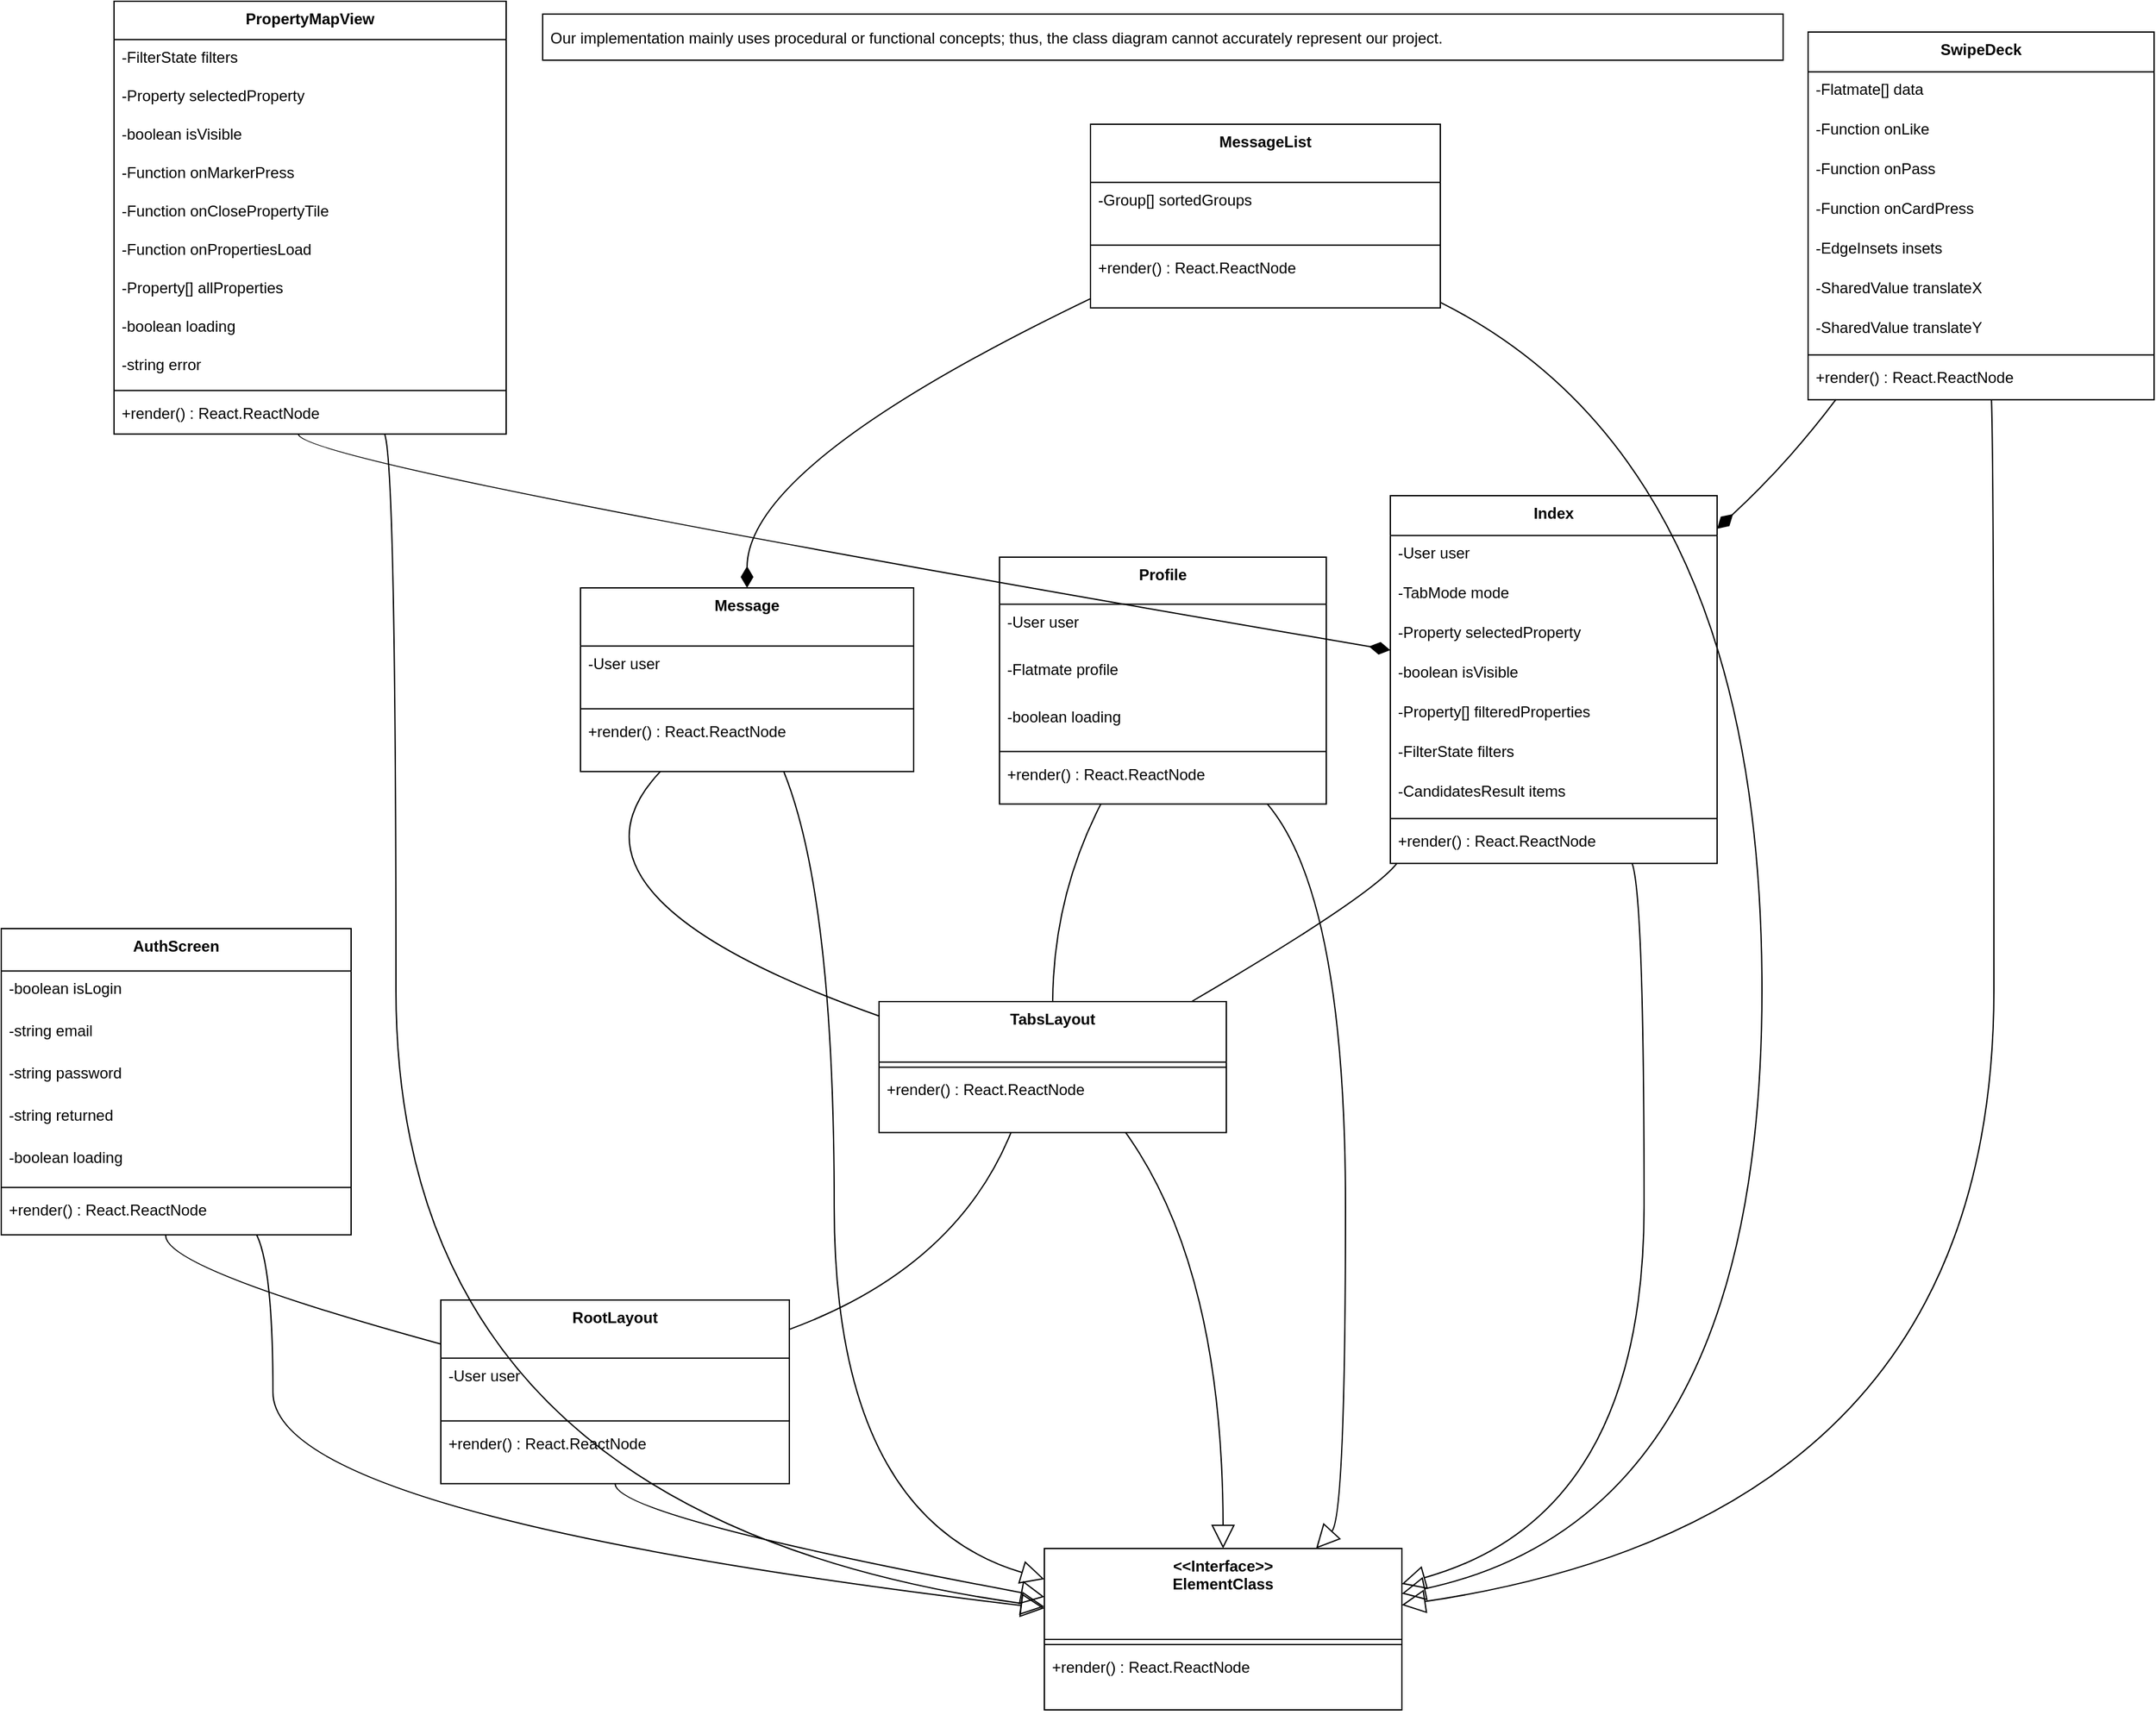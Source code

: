 <mxfile version="28.2.5">
  <diagram name="Page-1" id="6SAtKRDXdlH1zg8tXZxR">
    <mxGraphModel dx="3756" dy="2020" grid="1" gridSize="10" guides="1" tooltips="1" connect="1" arrows="1" fold="1" page="1" pageScale="1" pageWidth="1654" pageHeight="1169" math="0" shadow="0">
      <root>
        <mxCell id="0" />
        <mxCell id="1" parent="0" />
        <mxCell id="K9C097K4Sx4obXtzwOCM-1" value="&lt;&lt;Interface&gt;&gt;&#xa;ElementClass" style="swimlane;fontStyle=1;align=center;verticalAlign=top;childLayout=stackLayout;horizontal=1;startSize=71;horizontalStack=0;resizeParent=1;resizeParentMax=0;resizeLast=0;collapsible=0;marginBottom=0;" vertex="1" parent="1">
          <mxGeometry x="834" y="1228" width="279" height="126" as="geometry" />
        </mxCell>
        <mxCell id="K9C097K4Sx4obXtzwOCM-2" style="line;strokeWidth=1;fillColor=none;align=left;verticalAlign=middle;spacingTop=-1;spacingLeft=3;spacingRight=3;rotatable=0;labelPosition=right;points=[];portConstraint=eastwest;strokeColor=inherit;" vertex="1" parent="K9C097K4Sx4obXtzwOCM-1">
          <mxGeometry y="71" width="279" height="8" as="geometry" />
        </mxCell>
        <mxCell id="K9C097K4Sx4obXtzwOCM-3" value="+render() : React.ReactNode" style="text;strokeColor=none;fillColor=none;align=left;verticalAlign=top;spacingLeft=4;spacingRight=4;overflow=hidden;rotatable=0;points=[[0,0.5],[1,0.5]];portConstraint=eastwest;" vertex="1" parent="K9C097K4Sx4obXtzwOCM-1">
          <mxGeometry y="79" width="279" height="47" as="geometry" />
        </mxCell>
        <mxCell id="K9C097K4Sx4obXtzwOCM-4" value="RootLayout" style="swimlane;fontStyle=1;align=center;verticalAlign=top;childLayout=stackLayout;horizontal=1;startSize=45.333;horizontalStack=0;resizeParent=1;resizeParentMax=0;resizeLast=0;collapsible=0;marginBottom=0;" vertex="1" parent="1">
          <mxGeometry x="363" y="1034" width="272" height="143.333" as="geometry" />
        </mxCell>
        <mxCell id="K9C097K4Sx4obXtzwOCM-5" value="-User user" style="text;strokeColor=none;fillColor=none;align=left;verticalAlign=top;spacingLeft=4;spacingRight=4;overflow=hidden;rotatable=0;points=[[0,0.5],[1,0.5]];portConstraint=eastwest;" vertex="1" parent="K9C097K4Sx4obXtzwOCM-4">
          <mxGeometry y="45.333" width="272" height="45" as="geometry" />
        </mxCell>
        <mxCell id="K9C097K4Sx4obXtzwOCM-6" style="line;strokeWidth=1;fillColor=none;align=left;verticalAlign=middle;spacingTop=-1;spacingLeft=3;spacingRight=3;rotatable=0;labelPosition=right;points=[];portConstraint=eastwest;strokeColor=inherit;" vertex="1" parent="K9C097K4Sx4obXtzwOCM-4">
          <mxGeometry y="90.333" width="272" height="8" as="geometry" />
        </mxCell>
        <mxCell id="K9C097K4Sx4obXtzwOCM-7" value="+render() : React.ReactNode" style="text;strokeColor=none;fillColor=none;align=left;verticalAlign=top;spacingLeft=4;spacingRight=4;overflow=hidden;rotatable=0;points=[[0,0.5],[1,0.5]];portConstraint=eastwest;" vertex="1" parent="K9C097K4Sx4obXtzwOCM-4">
          <mxGeometry y="98.333" width="272" height="45" as="geometry" />
        </mxCell>
        <mxCell id="K9C097K4Sx4obXtzwOCM-8" value="AuthScreen" style="swimlane;fontStyle=1;align=center;verticalAlign=top;childLayout=stackLayout;horizontal=1;startSize=33.143;horizontalStack=0;resizeParent=1;resizeParentMax=0;resizeLast=0;collapsible=0;marginBottom=0;" vertex="1" parent="1">
          <mxGeometry x="20" y="744" width="273" height="239.143" as="geometry" />
        </mxCell>
        <mxCell id="K9C097K4Sx4obXtzwOCM-9" value="-boolean isLogin" style="text;strokeColor=none;fillColor=none;align=left;verticalAlign=top;spacingLeft=4;spacingRight=4;overflow=hidden;rotatable=0;points=[[0,0.5],[1,0.5]];portConstraint=eastwest;" vertex="1" parent="K9C097K4Sx4obXtzwOCM-8">
          <mxGeometry y="33.143" width="273" height="33" as="geometry" />
        </mxCell>
        <mxCell id="K9C097K4Sx4obXtzwOCM-10" value="-string email" style="text;strokeColor=none;fillColor=none;align=left;verticalAlign=top;spacingLeft=4;spacingRight=4;overflow=hidden;rotatable=0;points=[[0,0.5],[1,0.5]];portConstraint=eastwest;" vertex="1" parent="K9C097K4Sx4obXtzwOCM-8">
          <mxGeometry y="66.143" width="273" height="33" as="geometry" />
        </mxCell>
        <mxCell id="K9C097K4Sx4obXtzwOCM-11" value="-string password" style="text;strokeColor=none;fillColor=none;align=left;verticalAlign=top;spacingLeft=4;spacingRight=4;overflow=hidden;rotatable=0;points=[[0,0.5],[1,0.5]];portConstraint=eastwest;" vertex="1" parent="K9C097K4Sx4obXtzwOCM-8">
          <mxGeometry y="99.143" width="273" height="33" as="geometry" />
        </mxCell>
        <mxCell id="K9C097K4Sx4obXtzwOCM-12" value="-string returned" style="text;strokeColor=none;fillColor=none;align=left;verticalAlign=top;spacingLeft=4;spacingRight=4;overflow=hidden;rotatable=0;points=[[0,0.5],[1,0.5]];portConstraint=eastwest;" vertex="1" parent="K9C097K4Sx4obXtzwOCM-8">
          <mxGeometry y="132.143" width="273" height="33" as="geometry" />
        </mxCell>
        <mxCell id="K9C097K4Sx4obXtzwOCM-13" value="-boolean loading" style="text;strokeColor=none;fillColor=none;align=left;verticalAlign=top;spacingLeft=4;spacingRight=4;overflow=hidden;rotatable=0;points=[[0,0.5],[1,0.5]];portConstraint=eastwest;" vertex="1" parent="K9C097K4Sx4obXtzwOCM-8">
          <mxGeometry y="165.143" width="273" height="33" as="geometry" />
        </mxCell>
        <mxCell id="K9C097K4Sx4obXtzwOCM-14" style="line;strokeWidth=1;fillColor=none;align=left;verticalAlign=middle;spacingTop=-1;spacingLeft=3;spacingRight=3;rotatable=0;labelPosition=right;points=[];portConstraint=eastwest;strokeColor=inherit;" vertex="1" parent="K9C097K4Sx4obXtzwOCM-8">
          <mxGeometry y="198.143" width="273" height="8" as="geometry" />
        </mxCell>
        <mxCell id="K9C097K4Sx4obXtzwOCM-15" value="+render() : React.ReactNode" style="text;strokeColor=none;fillColor=none;align=left;verticalAlign=top;spacingLeft=4;spacingRight=4;overflow=hidden;rotatable=0;points=[[0,0.5],[1,0.5]];portConstraint=eastwest;" vertex="1" parent="K9C097K4Sx4obXtzwOCM-8">
          <mxGeometry y="206.143" width="273" height="33" as="geometry" />
        </mxCell>
        <mxCell id="K9C097K4Sx4obXtzwOCM-16" value="TabsLayout" style="swimlane;fontStyle=1;align=center;verticalAlign=top;childLayout=stackLayout;horizontal=1;startSize=47.2;horizontalStack=0;resizeParent=1;resizeParentMax=0;resizeLast=0;collapsible=0;marginBottom=0;" vertex="1" parent="1">
          <mxGeometry x="705" y="801" width="271" height="102.2" as="geometry" />
        </mxCell>
        <mxCell id="K9C097K4Sx4obXtzwOCM-17" style="line;strokeWidth=1;fillColor=none;align=left;verticalAlign=middle;spacingTop=-1;spacingLeft=3;spacingRight=3;rotatable=0;labelPosition=right;points=[];portConstraint=eastwest;strokeColor=inherit;" vertex="1" parent="K9C097K4Sx4obXtzwOCM-16">
          <mxGeometry y="47.2" width="271" height="8" as="geometry" />
        </mxCell>
        <mxCell id="K9C097K4Sx4obXtzwOCM-18" value="+render() : React.ReactNode" style="text;strokeColor=none;fillColor=none;align=left;verticalAlign=top;spacingLeft=4;spacingRight=4;overflow=hidden;rotatable=0;points=[[0,0.5],[1,0.5]];portConstraint=eastwest;" vertex="1" parent="K9C097K4Sx4obXtzwOCM-16">
          <mxGeometry y="55.2" width="271" height="47" as="geometry" />
        </mxCell>
        <mxCell id="K9C097K4Sx4obXtzwOCM-19" value="Index" style="swimlane;fontStyle=1;align=center;verticalAlign=top;childLayout=stackLayout;horizontal=1;startSize=31.111;horizontalStack=0;resizeParent=1;resizeParentMax=0;resizeLast=0;collapsible=0;marginBottom=0;" vertex="1" parent="1">
          <mxGeometry x="1104" y="406" width="255" height="287.111" as="geometry" />
        </mxCell>
        <mxCell id="K9C097K4Sx4obXtzwOCM-20" value="-User user" style="text;strokeColor=none;fillColor=none;align=left;verticalAlign=top;spacingLeft=4;spacingRight=4;overflow=hidden;rotatable=0;points=[[0,0.5],[1,0.5]];portConstraint=eastwest;" vertex="1" parent="K9C097K4Sx4obXtzwOCM-19">
          <mxGeometry y="31.111" width="255" height="31" as="geometry" />
        </mxCell>
        <mxCell id="K9C097K4Sx4obXtzwOCM-21" value="-TabMode mode" style="text;strokeColor=none;fillColor=none;align=left;verticalAlign=top;spacingLeft=4;spacingRight=4;overflow=hidden;rotatable=0;points=[[0,0.5],[1,0.5]];portConstraint=eastwest;" vertex="1" parent="K9C097K4Sx4obXtzwOCM-19">
          <mxGeometry y="62.111" width="255" height="31" as="geometry" />
        </mxCell>
        <mxCell id="K9C097K4Sx4obXtzwOCM-22" value="-Property selectedProperty" style="text;strokeColor=none;fillColor=none;align=left;verticalAlign=top;spacingLeft=4;spacingRight=4;overflow=hidden;rotatable=0;points=[[0,0.5],[1,0.5]];portConstraint=eastwest;" vertex="1" parent="K9C097K4Sx4obXtzwOCM-19">
          <mxGeometry y="93.111" width="255" height="31" as="geometry" />
        </mxCell>
        <mxCell id="K9C097K4Sx4obXtzwOCM-23" value="-boolean isVisible" style="text;strokeColor=none;fillColor=none;align=left;verticalAlign=top;spacingLeft=4;spacingRight=4;overflow=hidden;rotatable=0;points=[[0,0.5],[1,0.5]];portConstraint=eastwest;" vertex="1" parent="K9C097K4Sx4obXtzwOCM-19">
          <mxGeometry y="124.111" width="255" height="31" as="geometry" />
        </mxCell>
        <mxCell id="K9C097K4Sx4obXtzwOCM-24" value="-Property[] filteredProperties" style="text;strokeColor=none;fillColor=none;align=left;verticalAlign=top;spacingLeft=4;spacingRight=4;overflow=hidden;rotatable=0;points=[[0,0.5],[1,0.5]];portConstraint=eastwest;" vertex="1" parent="K9C097K4Sx4obXtzwOCM-19">
          <mxGeometry y="155.111" width="255" height="31" as="geometry" />
        </mxCell>
        <mxCell id="K9C097K4Sx4obXtzwOCM-25" value="-FilterState filters" style="text;strokeColor=none;fillColor=none;align=left;verticalAlign=top;spacingLeft=4;spacingRight=4;overflow=hidden;rotatable=0;points=[[0,0.5],[1,0.5]];portConstraint=eastwest;" vertex="1" parent="K9C097K4Sx4obXtzwOCM-19">
          <mxGeometry y="186.111" width="255" height="31" as="geometry" />
        </mxCell>
        <mxCell id="K9C097K4Sx4obXtzwOCM-26" value="-CandidatesResult items" style="text;strokeColor=none;fillColor=none;align=left;verticalAlign=top;spacingLeft=4;spacingRight=4;overflow=hidden;rotatable=0;points=[[0,0.5],[1,0.5]];portConstraint=eastwest;" vertex="1" parent="K9C097K4Sx4obXtzwOCM-19">
          <mxGeometry y="217.111" width="255" height="31" as="geometry" />
        </mxCell>
        <mxCell id="K9C097K4Sx4obXtzwOCM-27" style="line;strokeWidth=1;fillColor=none;align=left;verticalAlign=middle;spacingTop=-1;spacingLeft=3;spacingRight=3;rotatable=0;labelPosition=right;points=[];portConstraint=eastwest;strokeColor=inherit;" vertex="1" parent="K9C097K4Sx4obXtzwOCM-19">
          <mxGeometry y="248.111" width="255" height="8" as="geometry" />
        </mxCell>
        <mxCell id="K9C097K4Sx4obXtzwOCM-28" value="+render() : React.ReactNode" style="text;strokeColor=none;fillColor=none;align=left;verticalAlign=top;spacingLeft=4;spacingRight=4;overflow=hidden;rotatable=0;points=[[0,0.5],[1,0.5]];portConstraint=eastwest;" vertex="1" parent="K9C097K4Sx4obXtzwOCM-19">
          <mxGeometry y="256.111" width="255" height="31" as="geometry" />
        </mxCell>
        <mxCell id="K9C097K4Sx4obXtzwOCM-29" value="Message" style="swimlane;fontStyle=1;align=center;verticalAlign=top;childLayout=stackLayout;horizontal=1;startSize=45.333;horizontalStack=0;resizeParent=1;resizeParentMax=0;resizeLast=0;collapsible=0;marginBottom=0;" vertex="1" parent="1">
          <mxGeometry x="472" y="478" width="260" height="143.333" as="geometry" />
        </mxCell>
        <mxCell id="K9C097K4Sx4obXtzwOCM-30" value="-User user" style="text;strokeColor=none;fillColor=none;align=left;verticalAlign=top;spacingLeft=4;spacingRight=4;overflow=hidden;rotatable=0;points=[[0,0.5],[1,0.5]];portConstraint=eastwest;" vertex="1" parent="K9C097K4Sx4obXtzwOCM-29">
          <mxGeometry y="45.333" width="260" height="45" as="geometry" />
        </mxCell>
        <mxCell id="K9C097K4Sx4obXtzwOCM-31" style="line;strokeWidth=1;fillColor=none;align=left;verticalAlign=middle;spacingTop=-1;spacingLeft=3;spacingRight=3;rotatable=0;labelPosition=right;points=[];portConstraint=eastwest;strokeColor=inherit;" vertex="1" parent="K9C097K4Sx4obXtzwOCM-29">
          <mxGeometry y="90.333" width="260" height="8" as="geometry" />
        </mxCell>
        <mxCell id="K9C097K4Sx4obXtzwOCM-32" value="+render() : React.ReactNode" style="text;strokeColor=none;fillColor=none;align=left;verticalAlign=top;spacingLeft=4;spacingRight=4;overflow=hidden;rotatable=0;points=[[0,0.5],[1,0.5]];portConstraint=eastwest;" vertex="1" parent="K9C097K4Sx4obXtzwOCM-29">
          <mxGeometry y="98.333" width="260" height="45" as="geometry" />
        </mxCell>
        <mxCell id="K9C097K4Sx4obXtzwOCM-33" value="Profile" style="swimlane;fontStyle=1;align=center;verticalAlign=top;childLayout=stackLayout;horizontal=1;startSize=36.8;horizontalStack=0;resizeParent=1;resizeParentMax=0;resizeLast=0;collapsible=0;marginBottom=0;" vertex="1" parent="1">
          <mxGeometry x="799" y="454" width="255" height="192.8" as="geometry" />
        </mxCell>
        <mxCell id="K9C097K4Sx4obXtzwOCM-34" value="-User user" style="text;strokeColor=none;fillColor=none;align=left;verticalAlign=top;spacingLeft=4;spacingRight=4;overflow=hidden;rotatable=0;points=[[0,0.5],[1,0.5]];portConstraint=eastwest;" vertex="1" parent="K9C097K4Sx4obXtzwOCM-33">
          <mxGeometry y="36.8" width="255" height="37" as="geometry" />
        </mxCell>
        <mxCell id="K9C097K4Sx4obXtzwOCM-35" value="-Flatmate profile" style="text;strokeColor=none;fillColor=none;align=left;verticalAlign=top;spacingLeft=4;spacingRight=4;overflow=hidden;rotatable=0;points=[[0,0.5],[1,0.5]];portConstraint=eastwest;" vertex="1" parent="K9C097K4Sx4obXtzwOCM-33">
          <mxGeometry y="73.8" width="255" height="37" as="geometry" />
        </mxCell>
        <mxCell id="K9C097K4Sx4obXtzwOCM-36" value="-boolean loading" style="text;strokeColor=none;fillColor=none;align=left;verticalAlign=top;spacingLeft=4;spacingRight=4;overflow=hidden;rotatable=0;points=[[0,0.5],[1,0.5]];portConstraint=eastwest;" vertex="1" parent="K9C097K4Sx4obXtzwOCM-33">
          <mxGeometry y="110.8" width="255" height="37" as="geometry" />
        </mxCell>
        <mxCell id="K9C097K4Sx4obXtzwOCM-37" style="line;strokeWidth=1;fillColor=none;align=left;verticalAlign=middle;spacingTop=-1;spacingLeft=3;spacingRight=3;rotatable=0;labelPosition=right;points=[];portConstraint=eastwest;strokeColor=inherit;" vertex="1" parent="K9C097K4Sx4obXtzwOCM-33">
          <mxGeometry y="147.8" width="255" height="8" as="geometry" />
        </mxCell>
        <mxCell id="K9C097K4Sx4obXtzwOCM-38" value="+render() : React.ReactNode" style="text;strokeColor=none;fillColor=none;align=left;verticalAlign=top;spacingLeft=4;spacingRight=4;overflow=hidden;rotatable=0;points=[[0,0.5],[1,0.5]];portConstraint=eastwest;" vertex="1" parent="K9C097K4Sx4obXtzwOCM-33">
          <mxGeometry y="155.8" width="255" height="37" as="geometry" />
        </mxCell>
        <mxCell id="K9C097K4Sx4obXtzwOCM-39" value="MessageList" style="swimlane;fontStyle=1;align=center;verticalAlign=top;childLayout=stackLayout;horizontal=1;startSize=45.333;horizontalStack=0;resizeParent=1;resizeParentMax=0;resizeLast=0;collapsible=0;marginBottom=0;" vertex="1" parent="1">
          <mxGeometry x="870" y="116" width="273" height="143.333" as="geometry" />
        </mxCell>
        <mxCell id="K9C097K4Sx4obXtzwOCM-40" value="-Group[] sortedGroups" style="text;strokeColor=none;fillColor=none;align=left;verticalAlign=top;spacingLeft=4;spacingRight=4;overflow=hidden;rotatable=0;points=[[0,0.5],[1,0.5]];portConstraint=eastwest;" vertex="1" parent="K9C097K4Sx4obXtzwOCM-39">
          <mxGeometry y="45.333" width="273" height="45" as="geometry" />
        </mxCell>
        <mxCell id="K9C097K4Sx4obXtzwOCM-41" style="line;strokeWidth=1;fillColor=none;align=left;verticalAlign=middle;spacingTop=-1;spacingLeft=3;spacingRight=3;rotatable=0;labelPosition=right;points=[];portConstraint=eastwest;strokeColor=inherit;" vertex="1" parent="K9C097K4Sx4obXtzwOCM-39">
          <mxGeometry y="90.333" width="273" height="8" as="geometry" />
        </mxCell>
        <mxCell id="K9C097K4Sx4obXtzwOCM-42" value="+render() : React.ReactNode" style="text;strokeColor=none;fillColor=none;align=left;verticalAlign=top;spacingLeft=4;spacingRight=4;overflow=hidden;rotatable=0;points=[[0,0.5],[1,0.5]];portConstraint=eastwest;" vertex="1" parent="K9C097K4Sx4obXtzwOCM-39">
          <mxGeometry y="98.333" width="273" height="45" as="geometry" />
        </mxCell>
        <mxCell id="K9C097K4Sx4obXtzwOCM-43" value="SwipeDeck" style="swimlane;fontStyle=1;align=center;verticalAlign=top;childLayout=stackLayout;horizontal=1;startSize=31.111;horizontalStack=0;resizeParent=1;resizeParentMax=0;resizeLast=0;collapsible=0;marginBottom=0;" vertex="1" parent="1">
          <mxGeometry x="1430" y="44" width="270" height="287.111" as="geometry" />
        </mxCell>
        <mxCell id="K9C097K4Sx4obXtzwOCM-44" value="-Flatmate[] data" style="text;strokeColor=none;fillColor=none;align=left;verticalAlign=top;spacingLeft=4;spacingRight=4;overflow=hidden;rotatable=0;points=[[0,0.5],[1,0.5]];portConstraint=eastwest;" vertex="1" parent="K9C097K4Sx4obXtzwOCM-43">
          <mxGeometry y="31.111" width="270" height="31" as="geometry" />
        </mxCell>
        <mxCell id="K9C097K4Sx4obXtzwOCM-45" value="-Function onLike" style="text;strokeColor=none;fillColor=none;align=left;verticalAlign=top;spacingLeft=4;spacingRight=4;overflow=hidden;rotatable=0;points=[[0,0.5],[1,0.5]];portConstraint=eastwest;" vertex="1" parent="K9C097K4Sx4obXtzwOCM-43">
          <mxGeometry y="62.111" width="270" height="31" as="geometry" />
        </mxCell>
        <mxCell id="K9C097K4Sx4obXtzwOCM-46" value="-Function onPass" style="text;strokeColor=none;fillColor=none;align=left;verticalAlign=top;spacingLeft=4;spacingRight=4;overflow=hidden;rotatable=0;points=[[0,0.5],[1,0.5]];portConstraint=eastwest;" vertex="1" parent="K9C097K4Sx4obXtzwOCM-43">
          <mxGeometry y="93.111" width="270" height="31" as="geometry" />
        </mxCell>
        <mxCell id="K9C097K4Sx4obXtzwOCM-47" value="-Function onCardPress" style="text;strokeColor=none;fillColor=none;align=left;verticalAlign=top;spacingLeft=4;spacingRight=4;overflow=hidden;rotatable=0;points=[[0,0.5],[1,0.5]];portConstraint=eastwest;" vertex="1" parent="K9C097K4Sx4obXtzwOCM-43">
          <mxGeometry y="124.111" width="270" height="31" as="geometry" />
        </mxCell>
        <mxCell id="K9C097K4Sx4obXtzwOCM-48" value="-EdgeInsets insets" style="text;strokeColor=none;fillColor=none;align=left;verticalAlign=top;spacingLeft=4;spacingRight=4;overflow=hidden;rotatable=0;points=[[0,0.5],[1,0.5]];portConstraint=eastwest;" vertex="1" parent="K9C097K4Sx4obXtzwOCM-43">
          <mxGeometry y="155.111" width="270" height="31" as="geometry" />
        </mxCell>
        <mxCell id="K9C097K4Sx4obXtzwOCM-49" value="-SharedValue translateX" style="text;strokeColor=none;fillColor=none;align=left;verticalAlign=top;spacingLeft=4;spacingRight=4;overflow=hidden;rotatable=0;points=[[0,0.5],[1,0.5]];portConstraint=eastwest;" vertex="1" parent="K9C097K4Sx4obXtzwOCM-43">
          <mxGeometry y="186.111" width="270" height="31" as="geometry" />
        </mxCell>
        <mxCell id="K9C097K4Sx4obXtzwOCM-50" value="-SharedValue translateY" style="text;strokeColor=none;fillColor=none;align=left;verticalAlign=top;spacingLeft=4;spacingRight=4;overflow=hidden;rotatable=0;points=[[0,0.5],[1,0.5]];portConstraint=eastwest;" vertex="1" parent="K9C097K4Sx4obXtzwOCM-43">
          <mxGeometry y="217.111" width="270" height="31" as="geometry" />
        </mxCell>
        <mxCell id="K9C097K4Sx4obXtzwOCM-51" style="line;strokeWidth=1;fillColor=none;align=left;verticalAlign=middle;spacingTop=-1;spacingLeft=3;spacingRight=3;rotatable=0;labelPosition=right;points=[];portConstraint=eastwest;strokeColor=inherit;" vertex="1" parent="K9C097K4Sx4obXtzwOCM-43">
          <mxGeometry y="248.111" width="270" height="8" as="geometry" />
        </mxCell>
        <mxCell id="K9C097K4Sx4obXtzwOCM-52" value="+render() : React.ReactNode" style="text;strokeColor=none;fillColor=none;align=left;verticalAlign=top;spacingLeft=4;spacingRight=4;overflow=hidden;rotatable=0;points=[[0,0.5],[1,0.5]];portConstraint=eastwest;" vertex="1" parent="K9C097K4Sx4obXtzwOCM-43">
          <mxGeometry y="256.111" width="270" height="31" as="geometry" />
        </mxCell>
        <mxCell id="K9C097K4Sx4obXtzwOCM-53" value="PropertyMapView" style="swimlane;fontStyle=1;align=center;verticalAlign=top;childLayout=stackLayout;horizontal=1;startSize=29.818;horizontalStack=0;resizeParent=1;resizeParentMax=0;resizeLast=0;collapsible=0;marginBottom=0;" vertex="1" parent="1">
          <mxGeometry x="108" y="20" width="306" height="337.818" as="geometry" />
        </mxCell>
        <mxCell id="K9C097K4Sx4obXtzwOCM-54" value="-FilterState filters" style="text;strokeColor=none;fillColor=none;align=left;verticalAlign=top;spacingLeft=4;spacingRight=4;overflow=hidden;rotatable=0;points=[[0,0.5],[1,0.5]];portConstraint=eastwest;" vertex="1" parent="K9C097K4Sx4obXtzwOCM-53">
          <mxGeometry y="29.818" width="306" height="30" as="geometry" />
        </mxCell>
        <mxCell id="K9C097K4Sx4obXtzwOCM-55" value="-Property selectedProperty" style="text;strokeColor=none;fillColor=none;align=left;verticalAlign=top;spacingLeft=4;spacingRight=4;overflow=hidden;rotatable=0;points=[[0,0.5],[1,0.5]];portConstraint=eastwest;" vertex="1" parent="K9C097K4Sx4obXtzwOCM-53">
          <mxGeometry y="59.818" width="306" height="30" as="geometry" />
        </mxCell>
        <mxCell id="K9C097K4Sx4obXtzwOCM-56" value="-boolean isVisible" style="text;strokeColor=none;fillColor=none;align=left;verticalAlign=top;spacingLeft=4;spacingRight=4;overflow=hidden;rotatable=0;points=[[0,0.5],[1,0.5]];portConstraint=eastwest;" vertex="1" parent="K9C097K4Sx4obXtzwOCM-53">
          <mxGeometry y="89.818" width="306" height="30" as="geometry" />
        </mxCell>
        <mxCell id="K9C097K4Sx4obXtzwOCM-57" value="-Function onMarkerPress" style="text;strokeColor=none;fillColor=none;align=left;verticalAlign=top;spacingLeft=4;spacingRight=4;overflow=hidden;rotatable=0;points=[[0,0.5],[1,0.5]];portConstraint=eastwest;" vertex="1" parent="K9C097K4Sx4obXtzwOCM-53">
          <mxGeometry y="119.818" width="306" height="30" as="geometry" />
        </mxCell>
        <mxCell id="K9C097K4Sx4obXtzwOCM-58" value="-Function onClosePropertyTile" style="text;strokeColor=none;fillColor=none;align=left;verticalAlign=top;spacingLeft=4;spacingRight=4;overflow=hidden;rotatable=0;points=[[0,0.5],[1,0.5]];portConstraint=eastwest;" vertex="1" parent="K9C097K4Sx4obXtzwOCM-53">
          <mxGeometry y="149.818" width="306" height="30" as="geometry" />
        </mxCell>
        <mxCell id="K9C097K4Sx4obXtzwOCM-59" value="-Function onPropertiesLoad" style="text;strokeColor=none;fillColor=none;align=left;verticalAlign=top;spacingLeft=4;spacingRight=4;overflow=hidden;rotatable=0;points=[[0,0.5],[1,0.5]];portConstraint=eastwest;" vertex="1" parent="K9C097K4Sx4obXtzwOCM-53">
          <mxGeometry y="179.818" width="306" height="30" as="geometry" />
        </mxCell>
        <mxCell id="K9C097K4Sx4obXtzwOCM-60" value="-Property[] allProperties" style="text;strokeColor=none;fillColor=none;align=left;verticalAlign=top;spacingLeft=4;spacingRight=4;overflow=hidden;rotatable=0;points=[[0,0.5],[1,0.5]];portConstraint=eastwest;" vertex="1" parent="K9C097K4Sx4obXtzwOCM-53">
          <mxGeometry y="209.818" width="306" height="30" as="geometry" />
        </mxCell>
        <mxCell id="K9C097K4Sx4obXtzwOCM-61" value="-boolean loading" style="text;strokeColor=none;fillColor=none;align=left;verticalAlign=top;spacingLeft=4;spacingRight=4;overflow=hidden;rotatable=0;points=[[0,0.5],[1,0.5]];portConstraint=eastwest;" vertex="1" parent="K9C097K4Sx4obXtzwOCM-53">
          <mxGeometry y="239.818" width="306" height="30" as="geometry" />
        </mxCell>
        <mxCell id="K9C097K4Sx4obXtzwOCM-62" value="-string error" style="text;strokeColor=none;fillColor=none;align=left;verticalAlign=top;spacingLeft=4;spacingRight=4;overflow=hidden;rotatable=0;points=[[0,0.5],[1,0.5]];portConstraint=eastwest;" vertex="1" parent="K9C097K4Sx4obXtzwOCM-53">
          <mxGeometry y="269.818" width="306" height="30" as="geometry" />
        </mxCell>
        <mxCell id="K9C097K4Sx4obXtzwOCM-63" style="line;strokeWidth=1;fillColor=none;align=left;verticalAlign=middle;spacingTop=-1;spacingLeft=3;spacingRight=3;rotatable=0;labelPosition=right;points=[];portConstraint=eastwest;strokeColor=inherit;" vertex="1" parent="K9C097K4Sx4obXtzwOCM-53">
          <mxGeometry y="299.818" width="306" height="8" as="geometry" />
        </mxCell>
        <mxCell id="K9C097K4Sx4obXtzwOCM-64" value="+render() : React.ReactNode" style="text;strokeColor=none;fillColor=none;align=left;verticalAlign=top;spacingLeft=4;spacingRight=4;overflow=hidden;rotatable=0;points=[[0,0.5],[1,0.5]];portConstraint=eastwest;" vertex="1" parent="K9C097K4Sx4obXtzwOCM-53">
          <mxGeometry y="307.818" width="306" height="30" as="geometry" />
        </mxCell>
        <mxCell id="K9C097K4Sx4obXtzwOCM-65" value="Our implementation mainly uses procedural or functional concepts; thus, the class diagram cannot accurately represent our project." style="align=left;spacingLeft=4;" vertex="1" parent="1">
          <mxGeometry x="442.5" y="30" width="968" height="36" as="geometry" />
        </mxCell>
        <mxCell id="K9C097K4Sx4obXtzwOCM-66" value="" style="curved=1;startArrow=none;endArrow=block;endSize=16;endFill=0;exitX=0.5;exitY=1;entryX=0;entryY=0.3;rounded=0;" edge="1" parent="1" source="K9C097K4Sx4obXtzwOCM-4" target="K9C097K4Sx4obXtzwOCM-1">
          <mxGeometry relative="1" as="geometry">
            <Array as="points">
              <mxPoint x="499" y="1203" />
            </Array>
          </mxGeometry>
        </mxCell>
        <mxCell id="K9C097K4Sx4obXtzwOCM-67" value="" style="curved=1;startArrow=none;endArrow=block;endSize=16;endFill=0;exitX=0.73;exitY=1;entryX=0;entryY=0.37;rounded=0;" edge="1" parent="1" source="K9C097K4Sx4obXtzwOCM-8" target="K9C097K4Sx4obXtzwOCM-1">
          <mxGeometry relative="1" as="geometry">
            <Array as="points">
              <mxPoint x="232" y="1009" />
              <mxPoint x="232" y="1203" />
            </Array>
          </mxGeometry>
        </mxCell>
        <mxCell id="K9C097K4Sx4obXtzwOCM-68" value="" style="curved=1;startArrow=none;endArrow=block;endSize=16;endFill=0;exitX=0.71;exitY=1;entryX=0.5;entryY=0;rounded=0;" edge="1" parent="1" source="K9C097K4Sx4obXtzwOCM-16" target="K9C097K4Sx4obXtzwOCM-1">
          <mxGeometry relative="1" as="geometry">
            <Array as="points">
              <mxPoint x="973" y="1009" />
            </Array>
          </mxGeometry>
        </mxCell>
        <mxCell id="K9C097K4Sx4obXtzwOCM-69" value="" style="curved=1;startArrow=none;endArrow=block;endSize=16;endFill=0;exitX=0.74;exitY=1;entryX=1;entryY=0.22;rounded=0;" edge="1" parent="1" source="K9C097K4Sx4obXtzwOCM-19" target="K9C097K4Sx4obXtzwOCM-1">
          <mxGeometry relative="1" as="geometry">
            <Array as="points">
              <mxPoint x="1302" y="719" />
              <mxPoint x="1302" y="1203" />
            </Array>
          </mxGeometry>
        </mxCell>
        <mxCell id="K9C097K4Sx4obXtzwOCM-70" value="" style="curved=1;startArrow=none;endArrow=block;endSize=16;endFill=0;exitX=0.61;exitY=1;entryX=0;entryY=0.19;rounded=0;" edge="1" parent="1" source="K9C097K4Sx4obXtzwOCM-29" target="K9C097K4Sx4obXtzwOCM-1">
          <mxGeometry relative="1" as="geometry">
            <Array as="points">
              <mxPoint x="670" y="719" />
              <mxPoint x="670" y="1203" />
            </Array>
          </mxGeometry>
        </mxCell>
        <mxCell id="K9C097K4Sx4obXtzwOCM-71" value="" style="curved=1;startArrow=none;endArrow=block;endSize=16;endFill=0;exitX=0.82;exitY=1;entryX=0.76;entryY=0;rounded=0;" edge="1" parent="1" source="K9C097K4Sx4obXtzwOCM-33" target="K9C097K4Sx4obXtzwOCM-1">
          <mxGeometry relative="1" as="geometry">
            <Array as="points">
              <mxPoint x="1069" y="719" />
              <mxPoint x="1069" y="1203" />
            </Array>
          </mxGeometry>
        </mxCell>
        <mxCell id="K9C097K4Sx4obXtzwOCM-72" value="" style="curved=1;startArrow=none;endArrow=block;endSize=16;endFill=0;exitX=1;exitY=0.97;entryX=1;entryY=0.28;rounded=0;" edge="1" parent="1" source="K9C097K4Sx4obXtzwOCM-39" target="K9C097K4Sx4obXtzwOCM-1">
          <mxGeometry relative="1" as="geometry">
            <Array as="points">
              <mxPoint x="1394" y="381" />
              <mxPoint x="1394" y="1203" />
            </Array>
          </mxGeometry>
        </mxCell>
        <mxCell id="K9C097K4Sx4obXtzwOCM-73" value="" style="curved=1;startArrow=none;endArrow=block;endSize=16;endFill=0;exitX=0.53;exitY=1;entryX=1;entryY=0.35;rounded=0;" edge="1" parent="1" source="K9C097K4Sx4obXtzwOCM-43" target="K9C097K4Sx4obXtzwOCM-1">
          <mxGeometry relative="1" as="geometry">
            <Array as="points">
              <mxPoint x="1575" y="381" />
              <mxPoint x="1575" y="1203" />
            </Array>
          </mxGeometry>
        </mxCell>
        <mxCell id="K9C097K4Sx4obXtzwOCM-74" value="" style="curved=1;startArrow=none;endArrow=block;endSize=16;endFill=0;exitX=0.69;exitY=1;entryX=0;entryY=0.36;rounded=0;" edge="1" parent="1" source="K9C097K4Sx4obXtzwOCM-53" target="K9C097K4Sx4obXtzwOCM-1">
          <mxGeometry relative="1" as="geometry">
            <Array as="points">
              <mxPoint x="328" y="381" />
              <mxPoint x="328" y="1203" />
            </Array>
          </mxGeometry>
        </mxCell>
        <mxCell id="K9C097K4Sx4obXtzwOCM-75" value="" style="curved=1;startArrow=none;endArrow=none;exitX=0.47;exitY=1;entryX=0;entryY=0.24;rounded=0;" edge="1" parent="1" source="K9C097K4Sx4obXtzwOCM-8" target="K9C097K4Sx4obXtzwOCM-4">
          <mxGeometry relative="1" as="geometry">
            <Array as="points">
              <mxPoint x="146" y="1009" />
            </Array>
          </mxGeometry>
        </mxCell>
        <mxCell id="K9C097K4Sx4obXtzwOCM-76" value="" style="curved=1;startArrow=none;endArrow=none;exitX=0.38;exitY=1;entryX=1;entryY=0.16;rounded=0;" edge="1" parent="1" source="K9C097K4Sx4obXtzwOCM-16" target="K9C097K4Sx4obXtzwOCM-4">
          <mxGeometry relative="1" as="geometry">
            <Array as="points">
              <mxPoint x="765" y="1009" />
            </Array>
          </mxGeometry>
        </mxCell>
        <mxCell id="K9C097K4Sx4obXtzwOCM-77" value="" style="curved=1;startArrow=none;endArrow=none;exitX=0.02;exitY=1;entryX=0.9;entryY=0;rounded=0;" edge="1" parent="1" source="K9C097K4Sx4obXtzwOCM-19" target="K9C097K4Sx4obXtzwOCM-16">
          <mxGeometry relative="1" as="geometry">
            <Array as="points">
              <mxPoint x="1089" y="719" />
            </Array>
          </mxGeometry>
        </mxCell>
        <mxCell id="K9C097K4Sx4obXtzwOCM-78" value="" style="curved=1;startArrow=none;endArrow=none;exitX=0.24;exitY=1;entryX=0;entryY=0.11;rounded=0;" edge="1" parent="1" source="K9C097K4Sx4obXtzwOCM-29" target="K9C097K4Sx4obXtzwOCM-16">
          <mxGeometry relative="1" as="geometry">
            <Array as="points">
              <mxPoint x="441" y="719" />
            </Array>
          </mxGeometry>
        </mxCell>
        <mxCell id="K9C097K4Sx4obXtzwOCM-79" value="" style="curved=1;startArrow=none;endArrow=none;exitX=0.31;exitY=1;entryX=0.5;entryY=0;rounded=0;" edge="1" parent="1" source="K9C097K4Sx4obXtzwOCM-33" target="K9C097K4Sx4obXtzwOCM-16">
          <mxGeometry relative="1" as="geometry">
            <Array as="points">
              <mxPoint x="841" y="719" />
            </Array>
          </mxGeometry>
        </mxCell>
        <mxCell id="K9C097K4Sx4obXtzwOCM-80" value="" style="curved=1;startArrow=none;endArrow=diamondThin;endSize=14;endFill=1;exitX=0.08;exitY=1;entryX=1;entryY=0.09;rounded=0;" edge="1" parent="1" source="K9C097K4Sx4obXtzwOCM-43" target="K9C097K4Sx4obXtzwOCM-19">
          <mxGeometry relative="1" as="geometry">
            <Array as="points">
              <mxPoint x="1414" y="381" />
            </Array>
          </mxGeometry>
        </mxCell>
        <mxCell id="K9C097K4Sx4obXtzwOCM-81" value="" style="curved=1;startArrow=none;endArrow=diamondThin;endSize=14;endFill=1;exitX=0.47;exitY=1;entryX=0;entryY=0.42;rounded=0;" edge="1" parent="1" source="K9C097K4Sx4obXtzwOCM-53" target="K9C097K4Sx4obXtzwOCM-19">
          <mxGeometry relative="1" as="geometry">
            <Array as="points">
              <mxPoint x="251" y="381" />
            </Array>
          </mxGeometry>
        </mxCell>
        <mxCell id="K9C097K4Sx4obXtzwOCM-82" value="" style="curved=1;startArrow=none;endArrow=diamondThin;endSize=14;endFill=1;exitX=0;exitY=0.95;entryX=0.5;entryY=0;rounded=0;" edge="1" parent="1" source="K9C097K4Sx4obXtzwOCM-39" target="K9C097K4Sx4obXtzwOCM-29">
          <mxGeometry relative="1" as="geometry">
            <Array as="points">
              <mxPoint x="602" y="381" />
            </Array>
          </mxGeometry>
        </mxCell>
      </root>
    </mxGraphModel>
  </diagram>
</mxfile>
